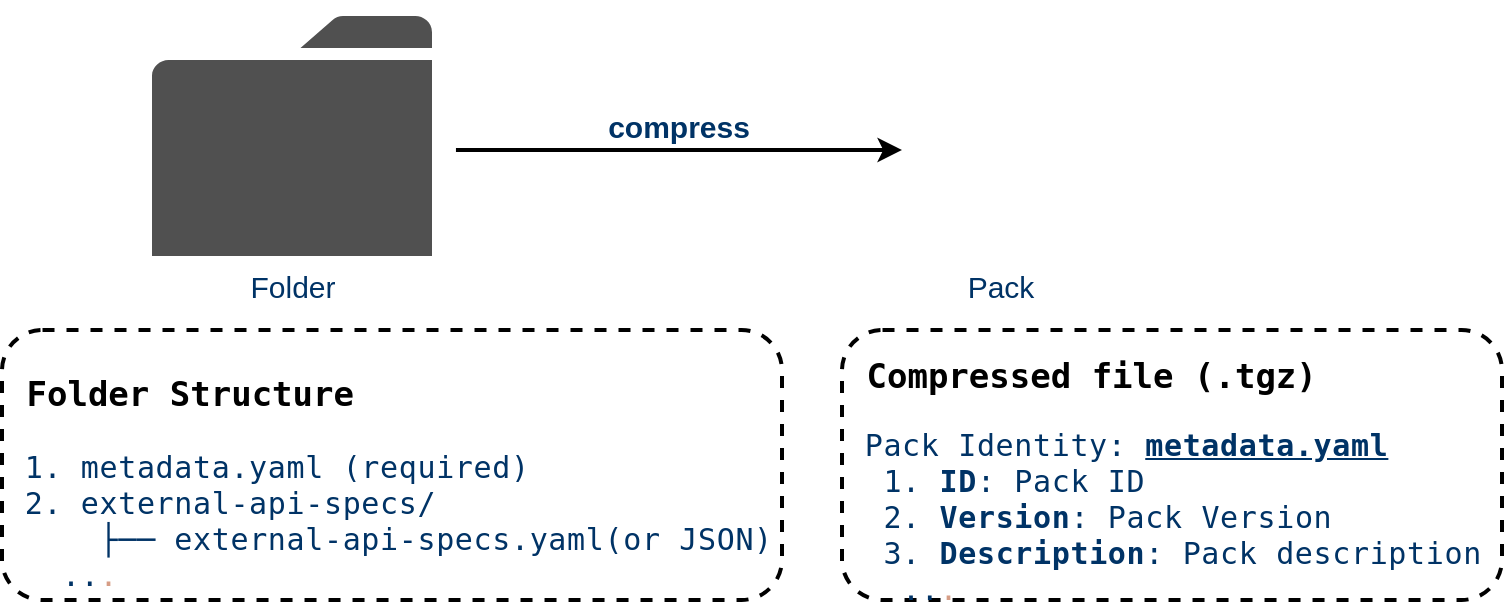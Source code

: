 <mxfile version="20.5.3" type="github">
  <diagram id="-1gi7MupparGmt0Eb_kV" name="Page-1">
    <mxGraphModel dx="1452" dy="900" grid="1" gridSize="15" guides="1" tooltips="1" connect="1" arrows="1" fold="1" page="1" pageScale="1" pageWidth="827" pageHeight="1169" math="0" shadow="0">
      <root>
        <mxCell id="0" />
        <mxCell id="1" parent="0" />
        <mxCell id="M8-Kcq0V4rQB1YjrAimU-7" value="&lt;pre style=&quot;font-style: normal; font-variant-caps: normal; font-weight: 400; letter-spacing: normal; text-indent: 0px; text-transform: none; word-spacing: 0px; -webkit-text-stroke-width: 0px; text-decoration: none; caret-color: rgb(0, 0, 0); color: rgb(0, 0, 0); background-color: rgb(255, 255, 255); font-size: 17px;&quot;&gt;&lt;b style=&quot;&quot;&gt;&lt;font style=&quot;font-size: 17px;&quot;&gt; Folder Structure&lt;/font&gt; &lt;/b&gt;&lt;/pre&gt;&lt;font style=&quot;caret-color: rgb(0, 51, 102); color: rgb(0, 51, 102); font-family: Helvetica; font-size: 15px; font-style: normal; font-variant-caps: normal; font-weight: 400; letter-spacing: normal; text-indent: 0px; text-transform: none; word-spacing: 0px; -webkit-text-stroke-width: 0px; text-decoration: none; background-color: rgb(255, 255, 255);&quot; color=&quot;#003366&quot;&gt;&lt;span style=&quot;box-sizing: border-box; padding: 0px; border: 0px; margin: 0px; font-family: &amp;quot;IBM Plex Mono&amp;quot;, Menlo, &amp;quot;DejaVu Sans Mono&amp;quot;, &amp;quot;Bitstream Vera Sans Mono&amp;quot;, Courier, monospace; font-stretch: inherit; line-height: inherit; vertical-align: baseline; letter-spacing: 0.32px; background-color: rgb(30, 30, 30); font-size: 15px;&quot; class=&quot;hljs-string&quot;&gt;&lt;div style=&quot;font-size: 15px;&quot;&gt;&lt;span style=&quot;box-sizing: border-box; padding: 0px; border: 0px; margin: 0px; font-stretch: inherit; line-height: inherit; vertical-align: baseline; font-size: 15px;&quot; class=&quot;hljs-string&quot;&gt;&amp;nbsp;1. metadata.yaml&lt;/span&gt;&lt;span style=&quot;caret-color: rgb(220, 220, 220); font-size: 15px;&quot;&gt;&lt;span class=&quot;Apple-converted-space&quot; style=&quot;font-size: 15px;&quot;&gt;&amp;nbsp;&lt;/span&gt;&lt;/span&gt;&lt;span style=&quot;box-sizing: border-box; padding: 0px; border: 0px; margin: 0px; font-stretch: inherit; line-height: inherit; vertical-align: baseline; font-size: 15px;&quot; class=&quot;hljs-string&quot;&gt;(required)&lt;/span&gt;&lt;span style=&quot;caret-color: rgb(220, 220, 220); font-size: 15px;&quot;&gt;&amp;nbsp;&lt;/span&gt;&lt;/div&gt;&lt;/span&gt;&lt;span style=&quot;box-sizing: border-box; padding: 0px; border: 0px; margin: 0px; font-family: &amp;quot;IBM Plex Mono&amp;quot;, Menlo, &amp;quot;DejaVu Sans Mono&amp;quot;, &amp;quot;Bitstream Vera Sans Mono&amp;quot;, Courier, monospace; font-stretch: inherit; line-height: inherit; vertical-align: baseline; letter-spacing: 0.32px; background-color: rgb(30, 30, 30); font-size: 15px;&quot; class=&quot;hljs-string&quot;&gt;&lt;div style=&quot;font-size: 15px;&quot;&gt;&lt;span style=&quot;box-sizing: border-box; padding: 0px; border: 0px; margin: 0px; font-stretch: inherit; line-height: inherit; vertical-align: baseline; font-size: 15px;&quot; class=&quot;hljs-string&quot;&gt;&amp;nbsp;2. external-api-specs/&lt;/span&gt;&lt;span style=&quot;caret-color: rgb(220, 220, 220); font-size: 15px;&quot;&gt;&amp;nbsp;&lt;/span&gt;&lt;/div&gt;&lt;/span&gt;&lt;/font&gt;&lt;span style=&quot;font-size: 15px; font-style: normal; font-variant-caps: normal; font-weight: 400; text-indent: 0px; text-transform: none; word-spacing: 0px; -webkit-text-stroke-width: 0px; text-decoration: none; color: rgb(0, 0, 0); box-sizing: border-box; padding: 0px; border: 0px; margin: 0px; font-family: &amp;quot;IBM Plex Mono&amp;quot;, Menlo, &amp;quot;DejaVu Sans Mono&amp;quot;, &amp;quot;Bitstream Vera Sans Mono&amp;quot;, Courier, monospace; font-stretch: inherit; line-height: inherit; vertical-align: baseline; letter-spacing: 0.32px; background-color: rgb(30, 30, 30);&quot; class=&quot;hljs-string&quot;&gt;&lt;div style=&quot;caret-color: rgb(0, 0, 0); font-size: 15px;&quot;&gt;&lt;font color=&quot;#003366&quot; style=&quot;font-size: 15px;&quot;&gt;&lt;span style=&quot;box-sizing: border-box; padding: 0px; border: 0px; margin: 0px; font-stretch: inherit; line-height: inherit; vertical-align: baseline; font-size: 15px;&quot; class=&quot;hljs-string&quot;&gt;&amp;nbsp; &amp;nbsp; &amp;nbsp;├──&lt;/span&gt;&lt;span style=&quot;caret-color: rgb(220, 220, 220); font-size: 15px;&quot;&gt;&lt;span class=&quot;Apple-converted-space&quot; style=&quot;font-size: 15px;&quot;&gt;&amp;nbsp;&lt;/span&gt;&lt;/span&gt;&lt;span style=&quot;box-sizing: border-box; padding: 0px; border: 0px; margin: 0px; font-stretch: inherit; line-height: inherit; vertical-align: baseline; font-size: 15px;&quot; class=&quot;hljs-string&quot;&gt;external-api-specs.yaml(or JSON)&lt;/span&gt;&lt;/font&gt;&lt;/div&gt;&lt;div style=&quot;font-size: 15px;&quot;&gt;&lt;div style=&quot;font-size: 15px;&quot;&gt;&lt;font color=&quot;#003366&quot; style=&quot;font-size: 15px;&quot;&gt;&amp;nbsp; &amp;nbsp;..&lt;/font&gt;&lt;font color=&quot;#d69d85&quot; style=&quot;font-size: 15px;&quot;&gt;.&lt;/font&gt;&lt;/div&gt;&lt;/div&gt;&lt;/span&gt;" style="rounded=1;whiteSpace=wrap;html=1;fontColor=#003366;dashed=1;strokeWidth=2;align=left;fontSize=15;" vertex="1" parent="1">
          <mxGeometry x="15" y="330" width="390" height="135" as="geometry" />
        </mxCell>
        <mxCell id="M8-Kcq0V4rQB1YjrAimU-9" value="compress" style="endArrow=classic;html=1;rounded=0;fontColor=#003366;exitX=1.022;exitY=0.672;exitDx=0;exitDy=0;exitPerimeter=0;strokeColor=#000000;strokeWidth=2;fontStyle=1;fontSize=15;verticalAlign=bottom;" edge="1" parent="1">
          <mxGeometry width="50" height="50" relative="1" as="geometry">
            <mxPoint x="241.98" y="239.984" as="sourcePoint" />
            <mxPoint x="465" y="240" as="targetPoint" />
          </mxGeometry>
        </mxCell>
        <mxCell id="M8-Kcq0V4rQB1YjrAimU-10" value="Folder" style="sketch=0;pointerEvents=1;shadow=0;dashed=0;html=1;strokeColor=none;fillColor=#505050;labelPosition=center;verticalLabelPosition=bottom;verticalAlign=top;outlineConnect=0;align=center;shape=mxgraph.office.concepts.folder;fontColor=#003366;fontSize=15;" vertex="1" parent="1">
          <mxGeometry x="90" y="173" width="140" height="120" as="geometry" />
        </mxCell>
        <mxCell id="M8-Kcq0V4rQB1YjrAimU-17" value="Pack" style="shape=image;html=1;verticalAlign=top;verticalLabelPosition=bottom;labelBackgroundColor=#ffffff;imageAspect=0;aspect=fixed;image=https://cdn3.iconfinder.com/data/icons/dompicon-glyph-file-format-2/256/file-tar-format-type-128.png;fontSize=15;fontColor=#003366;" vertex="1" parent="1">
          <mxGeometry x="450" y="165" width="128" height="128" as="geometry" />
        </mxCell>
        <mxCell id="M8-Kcq0V4rQB1YjrAimU-21" value="&lt;pre style=&quot;font-style: normal; font-variant-caps: normal; font-weight: 400; letter-spacing: normal; text-indent: 0px; text-transform: none; word-spacing: 0px; -webkit-text-stroke-width: 0px; text-decoration: none; caret-color: rgb(0, 0, 0); color: rgb(0, 0, 0); background-color: rgb(255, 255, 255); font-size: 15px;&quot;&gt;&lt;b style=&quot;font-size: 17px;&quot;&gt;&lt;font style=&quot;font-size: 17px;&quot;&gt; Compressed file (.tgz)&lt;/font&gt;&lt;span style=&quot;font-size: 15px;&quot;&gt; &lt;/span&gt;&lt;/b&gt;&lt;/pre&gt;&lt;font style=&quot;caret-color: rgb(0, 51, 102); color: rgb(0, 51, 102); font-family: Helvetica; font-size: 15px; font-style: normal; font-variant-caps: normal; letter-spacing: normal; text-indent: 0px; text-transform: none; word-spacing: 0px; -webkit-text-stroke-width: 0px; text-decoration: none; background-color: rgb(255, 255, 255);&quot; color=&quot;#003366&quot;&gt;&lt;span style=&quot;box-sizing: border-box; padding: 0px; border: 0px; margin: 0px; font-family: &amp;quot;IBM Plex Mono&amp;quot;, Menlo, &amp;quot;DejaVu Sans Mono&amp;quot;, &amp;quot;Bitstream Vera Sans Mono&amp;quot;, Courier, monospace; font-stretch: inherit; line-height: inherit; vertical-align: baseline; letter-spacing: 0.32px; background-color: rgb(30, 30, 30); font-size: 15px;&quot; class=&quot;hljs-string&quot;&gt;&lt;div style=&quot;font-size: 15px;&quot;&gt;&lt;span style=&quot;box-sizing: border-box; padding: 0px; border: 0px; margin: 0px; font-stretch: inherit; line-height: inherit; vertical-align: baseline; font-size: 15px;&quot; class=&quot;hljs-string&quot;&gt;&amp;nbsp;Pack Identity: &lt;u&gt;&lt;b&gt;metadata.yaml&lt;/b&gt;&lt;/u&gt;&lt;/span&gt;&lt;/div&gt;&lt;/span&gt;&lt;span style=&quot;box-sizing: border-box; padding: 0px; border: 0px; margin: 0px; font-family: &amp;quot;IBM Plex Mono&amp;quot;, Menlo, &amp;quot;DejaVu Sans Mono&amp;quot;, &amp;quot;Bitstream Vera Sans Mono&amp;quot;, Courier, monospace; font-stretch: inherit; line-height: inherit; vertical-align: baseline; letter-spacing: 0.32px; background-color: rgb(30, 30, 30); font-size: 15px;&quot; class=&quot;hljs-string&quot;&gt;&lt;div style=&quot;font-size: 15px;&quot;&gt;&amp;nbsp; 1. &lt;b&gt;ID&lt;/b&gt;: Pack ID&lt;/div&gt;&lt;/span&gt;&lt;/font&gt;&lt;span style=&quot;font-size: 15px; font-style: normal; font-variant-caps: normal; text-indent: 0px; text-transform: none; word-spacing: 0px; -webkit-text-stroke-width: 0px; text-decoration: none; color: rgb(0, 0, 0); box-sizing: border-box; padding: 0px; border: 0px; margin: 0px; font-family: &amp;quot;IBM Plex Mono&amp;quot;, Menlo, &amp;quot;DejaVu Sans Mono&amp;quot;, &amp;quot;Bitstream Vera Sans Mono&amp;quot;, Courier, monospace; font-stretch: inherit; line-height: inherit; vertical-align: baseline; letter-spacing: 0.32px; background-color: rgb(30, 30, 30);&quot; class=&quot;hljs-string&quot;&gt;&lt;div style=&quot;caret-color: rgb(0, 0, 0); font-size: 15px;&quot;&gt;&lt;font color=&quot;#003366&quot; style=&quot;font-size: 15px;&quot;&gt;&lt;span style=&quot;box-sizing: border-box; padding: 0px; border: 0px; margin: 0px; font-stretch: inherit; line-height: inherit; vertical-align: baseline; font-size: 15px;&quot; class=&quot;hljs-string&quot;&gt;&amp;nbsp; 2. &lt;b&gt;Version&lt;/b&gt;: Pack Version&lt;/span&gt;&lt;/font&gt;&lt;/div&gt;&lt;div style=&quot;caret-color: rgb(0, 0, 0); font-size: 15px;&quot;&gt;&lt;font color=&quot;#003366&quot; style=&quot;font-size: 15px;&quot;&gt;&lt;span style=&quot;box-sizing: border-box; padding: 0px; border: 0px; margin: 0px; font-stretch: inherit; line-height: inherit; vertical-align: baseline; font-size: 15px;&quot; class=&quot;hljs-string&quot;&gt;&amp;nbsp; 3. &lt;b&gt;Description&lt;/b&gt;: Pack description&lt;/span&gt;&lt;/font&gt;&lt;/div&gt;&lt;div style=&quot;font-weight: 400; font-size: 15px;&quot;&gt;&lt;div style=&quot;font-size: 15px;&quot;&gt;&lt;font color=&quot;#003366&quot; style=&quot;font-size: 15px;&quot;&gt;&amp;nbsp; &amp;nbsp;..&lt;/font&gt;&lt;font color=&quot;#d69d85&quot; style=&quot;font-size: 15px;&quot;&gt;.&lt;/font&gt;&lt;/div&gt;&lt;/div&gt;&lt;/span&gt;" style="rounded=1;whiteSpace=wrap;html=1;fontColor=#003366;dashed=1;strokeWidth=2;align=left;fontSize=15;" vertex="1" parent="1">
          <mxGeometry x="435" y="330" width="330" height="135" as="geometry" />
        </mxCell>
      </root>
    </mxGraphModel>
  </diagram>
</mxfile>
